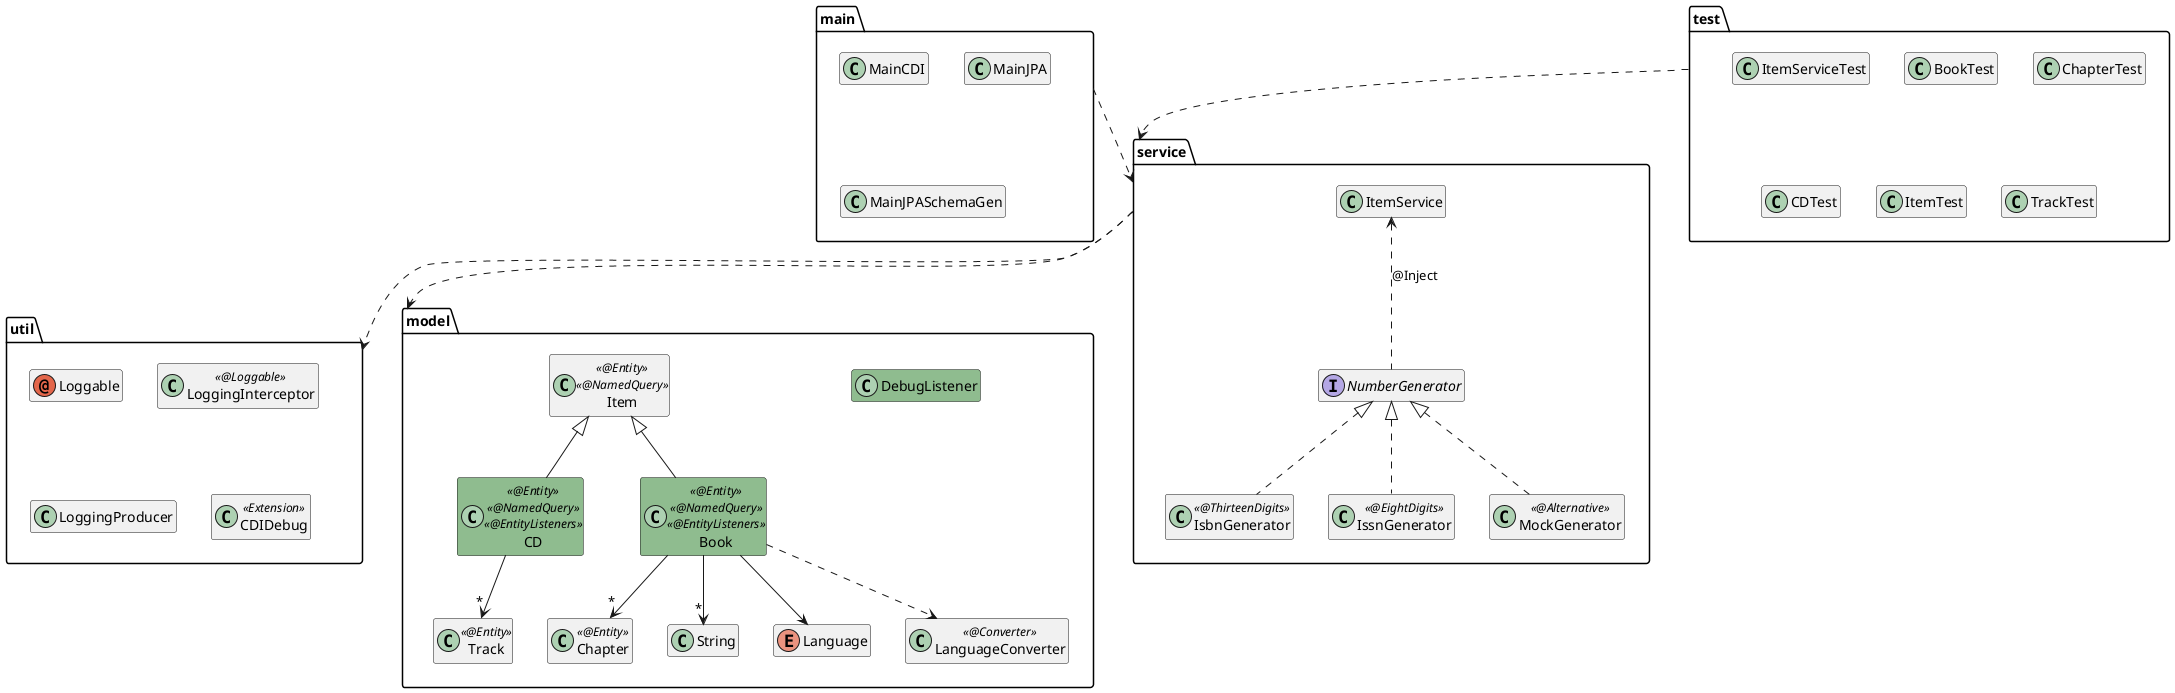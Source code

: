 @startuml

hide members

package "main" {
    class MainCDI
    class MainJPA
    class MainJPASchemaGen
}
package "test" {
    class ItemServiceTest
    class BookTest
    class ChapterTest
    class CDTest 
    class ItemTest
    class TrackTest
}

package "service" {
    interface NumberGenerator
    class IsbnGenerator << @ThirteenDigits >>
    class IssnGenerator << @EightDigits >>
    class MockGenerator << @Alternative >>
    class ItemService

    ItemService <.. NumberGenerator : @Inject
    NumberGenerator <|.. IsbnGenerator
    NumberGenerator <|.. IssnGenerator
    NumberGenerator <|.. MockGenerator
}

package "model" {
    class DebugListener #8FBC8F
    class Item << @Entity >> << @NamedQuery >>
    class CD << @Entity >> << @NamedQuery >> << @EntityListeners >> #8FBC8F
    class Track << @Entity >>
    class Chapter << @Entity >>
    class Book << @Entity >> << @NamedQuery >> << @EntityListeners >>  #8FBC8F
    class String
    enum Language
    class LanguageConverter << @Converter >>

    Item <|-- CD
    Item <|-- Book
    CD --> "*" Track
    Book --> "*" String
    Book --> "*" Chapter
    Book --> Language
    Book ..> LanguageConverter
}

package "util" {
    annotation Loggable
    class LoggingInterceptor << @Loggable >>
    class LoggingProducer
    class CDIDebug << Extension >>
}

main ..> service
test ..> service
service ..> model
service ..> util

@enduml